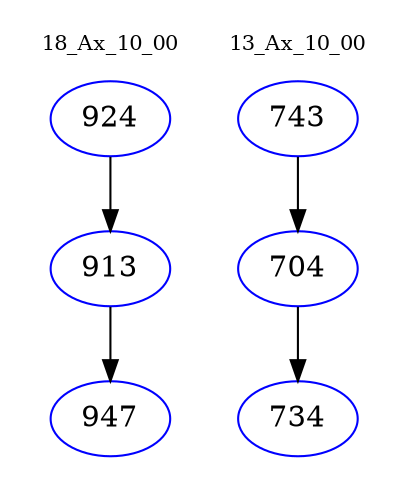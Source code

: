 digraph{
subgraph cluster_0 {
color = white
label = "18_Ax_10_00";
fontsize=10;
T0_924 [label="924", color="blue"]
T0_924 -> T0_913 [color="black"]
T0_913 [label="913", color="blue"]
T0_913 -> T0_947 [color="black"]
T0_947 [label="947", color="blue"]
}
subgraph cluster_1 {
color = white
label = "13_Ax_10_00";
fontsize=10;
T1_743 [label="743", color="blue"]
T1_743 -> T1_704 [color="black"]
T1_704 [label="704", color="blue"]
T1_704 -> T1_734 [color="black"]
T1_734 [label="734", color="blue"]
}
}
